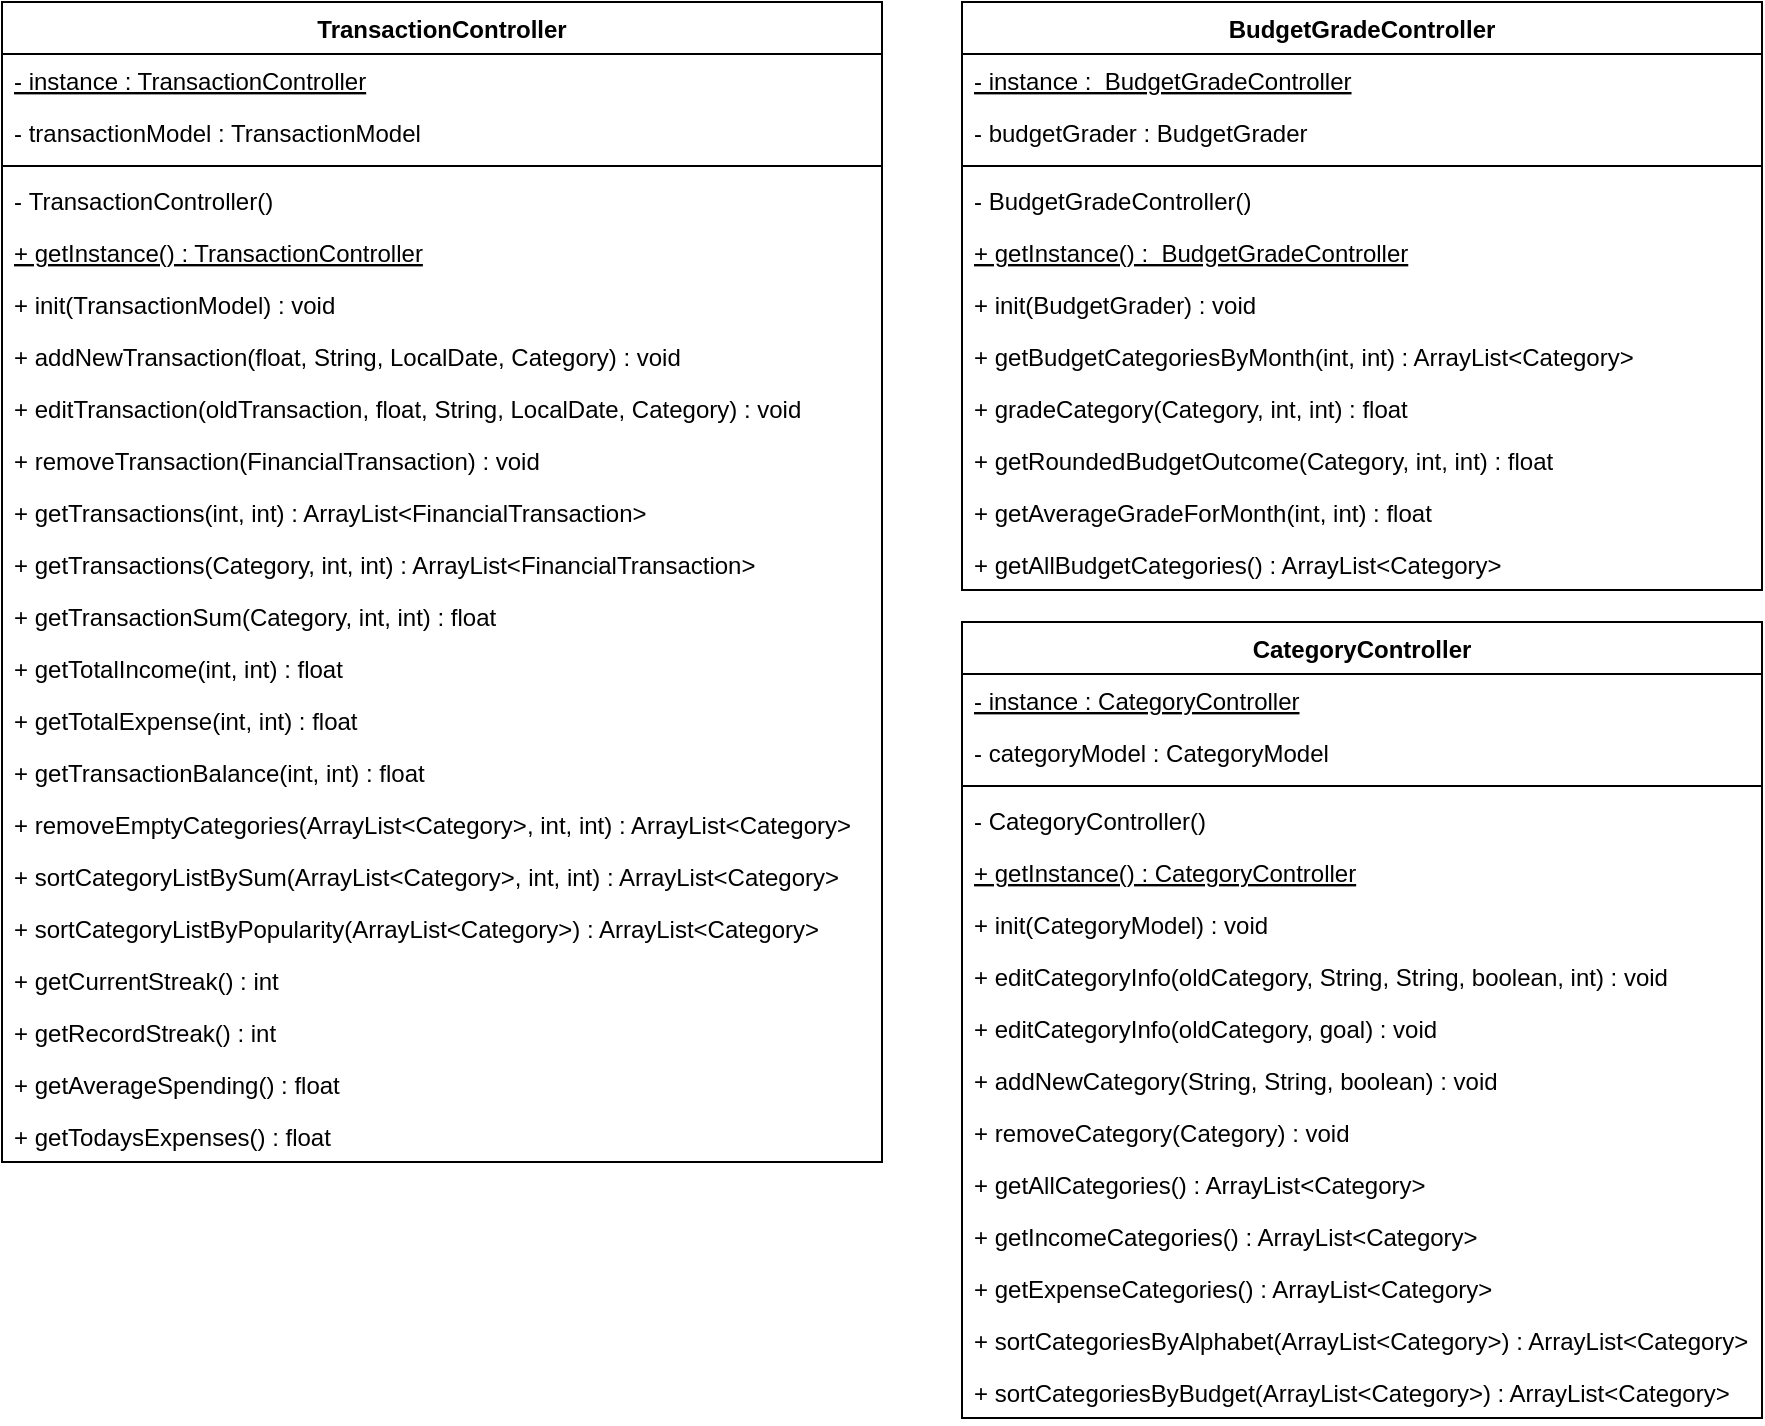 <mxfile version="15.5.8" type="github">
  <diagram id="e5ySj3aZHfBaEBQDJ8qI" name="Page-1">
    <mxGraphModel dx="994" dy="482" grid="1" gridSize="10" guides="1" tooltips="1" connect="1" arrows="1" fold="1" page="1" pageScale="1" pageWidth="850" pageHeight="1100" math="0" shadow="0">
      <root>
        <mxCell id="0" />
        <mxCell id="1" parent="0" />
        <mxCell id="KfeeA3AMSUTKs20e_gZO-1" value="TransactionController" style="swimlane;fontStyle=1;align=center;verticalAlign=top;childLayout=stackLayout;horizontal=1;startSize=26;horizontalStack=0;resizeParent=1;resizeParentMax=0;resizeLast=0;collapsible=1;marginBottom=0;" parent="1" vertex="1">
          <mxGeometry x="40" y="40" width="440" height="580" as="geometry">
            <mxRectangle x="40" y="40" width="90" height="26" as="alternateBounds" />
          </mxGeometry>
        </mxCell>
        <mxCell id="U4Fe7MWmoBGSbgianJ4c-8" value="- instance : TransactionController" style="text;strokeColor=none;fillColor=none;align=left;verticalAlign=top;spacingLeft=4;spacingRight=4;overflow=hidden;rotatable=0;points=[[0,0.5],[1,0.5]];portConstraint=eastwest;fontStyle=4" parent="KfeeA3AMSUTKs20e_gZO-1" vertex="1">
          <mxGeometry y="26" width="440" height="26" as="geometry" />
        </mxCell>
        <mxCell id="KfeeA3AMSUTKs20e_gZO-2" value="- transactionModel : TransactionModel" style="text;strokeColor=none;fillColor=none;align=left;verticalAlign=top;spacingLeft=4;spacingRight=4;overflow=hidden;rotatable=0;points=[[0,0.5],[1,0.5]];portConstraint=eastwest;fontStyle=0" parent="KfeeA3AMSUTKs20e_gZO-1" vertex="1">
          <mxGeometry y="52" width="440" height="26" as="geometry" />
        </mxCell>
        <mxCell id="KfeeA3AMSUTKs20e_gZO-3" value="" style="line;strokeWidth=1;fillColor=none;align=left;verticalAlign=middle;spacingTop=-1;spacingLeft=3;spacingRight=3;rotatable=0;labelPosition=right;points=[];portConstraint=eastwest;" parent="KfeeA3AMSUTKs20e_gZO-1" vertex="1">
          <mxGeometry y="78" width="440" height="8" as="geometry" />
        </mxCell>
        <mxCell id="U4Fe7MWmoBGSbgianJ4c-9" value="- TransactionController()" style="text;strokeColor=none;fillColor=none;align=left;verticalAlign=top;spacingLeft=4;spacingRight=4;overflow=hidden;rotatable=0;points=[[0,0.5],[1,0.5]];portConstraint=eastwest;" parent="KfeeA3AMSUTKs20e_gZO-1" vertex="1">
          <mxGeometry y="86" width="440" height="26" as="geometry" />
        </mxCell>
        <mxCell id="U4Fe7MWmoBGSbgianJ4c-10" value="+ getInstance() : TransactionController" style="text;strokeColor=none;fillColor=none;align=left;verticalAlign=top;spacingLeft=4;spacingRight=4;overflow=hidden;rotatable=0;points=[[0,0.5],[1,0.5]];portConstraint=eastwest;fontStyle=4" parent="KfeeA3AMSUTKs20e_gZO-1" vertex="1">
          <mxGeometry y="112" width="440" height="26" as="geometry" />
        </mxCell>
        <mxCell id="dfXW_MGQm_axsrbuTn6o-1" value="+ init(TransactionModel) : void" style="text;strokeColor=none;fillColor=none;align=left;verticalAlign=top;spacingLeft=4;spacingRight=4;overflow=hidden;rotatable=0;points=[[0,0.5],[1,0.5]];portConstraint=eastwest;fontStyle=0" parent="KfeeA3AMSUTKs20e_gZO-1" vertex="1">
          <mxGeometry y="138" width="440" height="26" as="geometry" />
        </mxCell>
        <mxCell id="KfeeA3AMSUTKs20e_gZO-9" value="+ addNewTransaction(float, String, LocalDate, Category) : void" style="text;strokeColor=none;fillColor=none;align=left;verticalAlign=top;spacingLeft=4;spacingRight=4;overflow=hidden;rotatable=0;points=[[0,0.5],[1,0.5]];portConstraint=eastwest;fontStyle=0" parent="KfeeA3AMSUTKs20e_gZO-1" vertex="1">
          <mxGeometry y="164" width="440" height="26" as="geometry" />
        </mxCell>
        <mxCell id="KfeeA3AMSUTKs20e_gZO-10" value="+ editTransaction(oldTransaction, float, String, LocalDate, Category) : void" style="text;strokeColor=none;fillColor=none;align=left;verticalAlign=top;spacingLeft=4;spacingRight=4;overflow=hidden;rotatable=0;points=[[0,0.5],[1,0.5]];portConstraint=eastwest;fontStyle=0" parent="KfeeA3AMSUTKs20e_gZO-1" vertex="1">
          <mxGeometry y="190" width="440" height="26" as="geometry" />
        </mxCell>
        <mxCell id="KfeeA3AMSUTKs20e_gZO-11" value="+ removeTransaction(FinancialTransaction) : void" style="text;strokeColor=none;fillColor=none;align=left;verticalAlign=top;spacingLeft=4;spacingRight=4;overflow=hidden;rotatable=0;points=[[0,0.5],[1,0.5]];portConstraint=eastwest;fontStyle=0" parent="KfeeA3AMSUTKs20e_gZO-1" vertex="1">
          <mxGeometry y="216" width="440" height="26" as="geometry" />
        </mxCell>
        <mxCell id="KfeeA3AMSUTKs20e_gZO-14" value="+ getTransactions(int, int) : ArrayList&lt;FinancialTransaction&gt;" style="text;strokeColor=none;fillColor=none;align=left;verticalAlign=top;spacingLeft=4;spacingRight=4;overflow=hidden;rotatable=0;points=[[0,0.5],[1,0.5]];portConstraint=eastwest;fontStyle=0" parent="KfeeA3AMSUTKs20e_gZO-1" vertex="1">
          <mxGeometry y="242" width="440" height="26" as="geometry" />
        </mxCell>
        <mxCell id="KfeeA3AMSUTKs20e_gZO-15" value="+ getTransactions(Category, int, int) : ArrayList&lt;FinancialTransaction&gt;" style="text;strokeColor=none;fillColor=none;align=left;verticalAlign=top;spacingLeft=4;spacingRight=4;overflow=hidden;rotatable=0;points=[[0,0.5],[1,0.5]];portConstraint=eastwest;fontStyle=0" parent="KfeeA3AMSUTKs20e_gZO-1" vertex="1">
          <mxGeometry y="268" width="440" height="26" as="geometry" />
        </mxCell>
        <mxCell id="KfeeA3AMSUTKs20e_gZO-19" value="+ getTransactionSum(Category, int, int) : float" style="text;strokeColor=none;fillColor=none;align=left;verticalAlign=top;spacingLeft=4;spacingRight=4;overflow=hidden;rotatable=0;points=[[0,0.5],[1,0.5]];portConstraint=eastwest;fontStyle=0" parent="KfeeA3AMSUTKs20e_gZO-1" vertex="1">
          <mxGeometry y="294" width="440" height="26" as="geometry" />
        </mxCell>
        <mxCell id="xtrkxpOBvdil9Jt7UQKR-2" value="+ getTotalIncome(int, int) : float" style="text;strokeColor=none;fillColor=none;align=left;verticalAlign=top;spacingLeft=4;spacingRight=4;overflow=hidden;rotatable=0;points=[[0,0.5],[1,0.5]];portConstraint=eastwest;fontStyle=0" parent="KfeeA3AMSUTKs20e_gZO-1" vertex="1">
          <mxGeometry y="320" width="440" height="26" as="geometry" />
        </mxCell>
        <mxCell id="xtrkxpOBvdil9Jt7UQKR-1" value="+ getTotalExpense(int, int) : float" style="text;strokeColor=none;fillColor=none;align=left;verticalAlign=top;spacingLeft=4;spacingRight=4;overflow=hidden;rotatable=0;points=[[0,0.5],[1,0.5]];portConstraint=eastwest;fontStyle=0" parent="KfeeA3AMSUTKs20e_gZO-1" vertex="1">
          <mxGeometry y="346" width="440" height="26" as="geometry" />
        </mxCell>
        <mxCell id="hTDjkcisJyXoNsfexby--5" value="+ getTransactionBalance(int, int) : float" style="text;strokeColor=none;fillColor=none;align=left;verticalAlign=top;spacingLeft=4;spacingRight=4;overflow=hidden;rotatable=0;points=[[0,0.5],[1,0.5]];portConstraint=eastwest;fontStyle=0" parent="KfeeA3AMSUTKs20e_gZO-1" vertex="1">
          <mxGeometry y="372" width="440" height="26" as="geometry" />
        </mxCell>
        <mxCell id="kj_NCMUxmGCvKpjCwoq8-6" value="+ removeEmptyCategories(ArrayList&lt;Category&gt;, int, int) : ArrayList&lt;Category&gt;" style="text;strokeColor=none;fillColor=none;align=left;verticalAlign=top;spacingLeft=4;spacingRight=4;overflow=hidden;rotatable=0;points=[[0,0.5],[1,0.5]];portConstraint=eastwest;fontStyle=0" parent="KfeeA3AMSUTKs20e_gZO-1" vertex="1">
          <mxGeometry y="398" width="440" height="26" as="geometry" />
        </mxCell>
        <mxCell id="kj_NCMUxmGCvKpjCwoq8-7" value="+ sortCategoryListBySum(ArrayList&lt;Category&gt;, int, int) : ArrayList&lt;Category&gt;" style="text;strokeColor=none;fillColor=none;align=left;verticalAlign=top;spacingLeft=4;spacingRight=4;overflow=hidden;rotatable=0;points=[[0,0.5],[1,0.5]];portConstraint=eastwest;fontStyle=0" parent="KfeeA3AMSUTKs20e_gZO-1" vertex="1">
          <mxGeometry y="424" width="440" height="26" as="geometry" />
        </mxCell>
        <mxCell id="kj_NCMUxmGCvKpjCwoq8-8" value="+ sortCategoryListByPopularity(ArrayList&lt;Category&gt;) : ArrayList&lt;Category&gt;" style="text;strokeColor=none;fillColor=none;align=left;verticalAlign=top;spacingLeft=4;spacingRight=4;overflow=hidden;rotatable=0;points=[[0,0.5],[1,0.5]];portConstraint=eastwest;fontStyle=0" parent="KfeeA3AMSUTKs20e_gZO-1" vertex="1">
          <mxGeometry y="450" width="440" height="26" as="geometry" />
        </mxCell>
        <mxCell id="kj_NCMUxmGCvKpjCwoq8-15" value="+ getCurrentStreak() : int" style="text;strokeColor=none;fillColor=none;align=left;verticalAlign=top;spacingLeft=4;spacingRight=4;overflow=hidden;rotatable=0;points=[[0,0.5],[1,0.5]];portConstraint=eastwest;fontStyle=0" parent="KfeeA3AMSUTKs20e_gZO-1" vertex="1">
          <mxGeometry y="476" width="440" height="26" as="geometry" />
        </mxCell>
        <mxCell id="kj_NCMUxmGCvKpjCwoq8-16" value="+ getRecordStreak() : int" style="text;strokeColor=none;fillColor=none;align=left;verticalAlign=top;spacingLeft=4;spacingRight=4;overflow=hidden;rotatable=0;points=[[0,0.5],[1,0.5]];portConstraint=eastwest;fontStyle=0" parent="KfeeA3AMSUTKs20e_gZO-1" vertex="1">
          <mxGeometry y="502" width="440" height="26" as="geometry" />
        </mxCell>
        <mxCell id="U4Fe7MWmoBGSbgianJ4c-23" value="+ getAverageSpending() : float" style="text;strokeColor=none;fillColor=none;align=left;verticalAlign=top;spacingLeft=4;spacingRight=4;overflow=hidden;rotatable=0;points=[[0,0.5],[1,0.5]];portConstraint=eastwest;fontStyle=0" parent="KfeeA3AMSUTKs20e_gZO-1" vertex="1">
          <mxGeometry y="528" width="440" height="26" as="geometry" />
        </mxCell>
        <mxCell id="U4Fe7MWmoBGSbgianJ4c-24" value="+ getTodaysExpenses() : float" style="text;strokeColor=none;fillColor=none;align=left;verticalAlign=top;spacingLeft=4;spacingRight=4;overflow=hidden;rotatable=0;points=[[0,0.5],[1,0.5]];portConstraint=eastwest;fontStyle=0" parent="KfeeA3AMSUTKs20e_gZO-1" vertex="1">
          <mxGeometry y="554" width="440" height="26" as="geometry" />
        </mxCell>
        <mxCell id="U4Fe7MWmoBGSbgianJ4c-1" value="BudgetGradeController" style="swimlane;fontStyle=1;align=center;verticalAlign=top;childLayout=stackLayout;horizontal=1;startSize=26;horizontalStack=0;resizeParent=1;resizeParentMax=0;resizeLast=0;collapsible=1;marginBottom=0;" parent="1" vertex="1">
          <mxGeometry x="520" y="40" width="400" height="294" as="geometry" />
        </mxCell>
        <mxCell id="U4Fe7MWmoBGSbgianJ4c-5" value="- instance :  BudgetGradeController" style="text;strokeColor=none;fillColor=none;align=left;verticalAlign=top;spacingLeft=4;spacingRight=4;overflow=hidden;rotatable=0;points=[[0,0.5],[1,0.5]];portConstraint=eastwest;fontStyle=4" parent="U4Fe7MWmoBGSbgianJ4c-1" vertex="1">
          <mxGeometry y="26" width="400" height="26" as="geometry" />
        </mxCell>
        <mxCell id="kj_NCMUxmGCvKpjCwoq8-2" value="- budgetGrader : BudgetGrader " style="text;strokeColor=none;fillColor=none;align=left;verticalAlign=top;spacingLeft=4;spacingRight=4;overflow=hidden;rotatable=0;points=[[0,0.5],[1,0.5]];portConstraint=eastwest;fontStyle=0" parent="U4Fe7MWmoBGSbgianJ4c-1" vertex="1">
          <mxGeometry y="52" width="400" height="26" as="geometry" />
        </mxCell>
        <mxCell id="U4Fe7MWmoBGSbgianJ4c-3" value="" style="line;strokeWidth=1;fillColor=none;align=left;verticalAlign=middle;spacingTop=-1;spacingLeft=3;spacingRight=3;rotatable=0;labelPosition=right;points=[];portConstraint=eastwest;" parent="U4Fe7MWmoBGSbgianJ4c-1" vertex="1">
          <mxGeometry y="78" width="400" height="8" as="geometry" />
        </mxCell>
        <mxCell id="U4Fe7MWmoBGSbgianJ4c-6" value="- BudgetGradeController()" style="text;strokeColor=none;fillColor=none;align=left;verticalAlign=top;spacingLeft=4;spacingRight=4;overflow=hidden;rotatable=0;points=[[0,0.5],[1,0.5]];portConstraint=eastwest;" parent="U4Fe7MWmoBGSbgianJ4c-1" vertex="1">
          <mxGeometry y="86" width="400" height="26" as="geometry" />
        </mxCell>
        <mxCell id="U4Fe7MWmoBGSbgianJ4c-7" value="+ getInstance() :  BudgetGradeController" style="text;strokeColor=none;fillColor=none;align=left;verticalAlign=top;spacingLeft=4;spacingRight=4;overflow=hidden;rotatable=0;points=[[0,0.5],[1,0.5]];portConstraint=eastwest;fontStyle=4" parent="U4Fe7MWmoBGSbgianJ4c-1" vertex="1">
          <mxGeometry y="112" width="400" height="26" as="geometry" />
        </mxCell>
        <mxCell id="dfXW_MGQm_axsrbuTn6o-2" value="+ init(BudgetGrader) : void" style="text;strokeColor=none;fillColor=none;align=left;verticalAlign=top;spacingLeft=4;spacingRight=4;overflow=hidden;rotatable=0;points=[[0,0.5],[1,0.5]];portConstraint=eastwest;" parent="U4Fe7MWmoBGSbgianJ4c-1" vertex="1">
          <mxGeometry y="138" width="400" height="26" as="geometry" />
        </mxCell>
        <mxCell id="kj_NCMUxmGCvKpjCwoq8-9" value="+ getBudgetCategoriesByMonth(int, int) : ArrayList&lt;Category&gt;" style="text;strokeColor=none;fillColor=none;align=left;verticalAlign=top;spacingLeft=4;spacingRight=4;overflow=hidden;rotatable=0;points=[[0,0.5],[1,0.5]];portConstraint=eastwest;fontStyle=0" parent="U4Fe7MWmoBGSbgianJ4c-1" vertex="1">
          <mxGeometry y="164" width="400" height="26" as="geometry" />
        </mxCell>
        <mxCell id="kj_NCMUxmGCvKpjCwoq8-10" value="+ gradeCategory(Category, int, int) : float" style="text;strokeColor=none;fillColor=none;align=left;verticalAlign=top;spacingLeft=4;spacingRight=4;overflow=hidden;rotatable=0;points=[[0,0.5],[1,0.5]];portConstraint=eastwest;fontStyle=0" parent="U4Fe7MWmoBGSbgianJ4c-1" vertex="1">
          <mxGeometry y="190" width="400" height="26" as="geometry" />
        </mxCell>
        <mxCell id="kj_NCMUxmGCvKpjCwoq8-11" value="+ getRoundedBudgetOutcome(Category, int, int) : float" style="text;strokeColor=none;fillColor=none;align=left;verticalAlign=top;spacingLeft=4;spacingRight=4;overflow=hidden;rotatable=0;points=[[0,0.5],[1,0.5]];portConstraint=eastwest;fontStyle=0" parent="U4Fe7MWmoBGSbgianJ4c-1" vertex="1">
          <mxGeometry y="216" width="400" height="26" as="geometry" />
        </mxCell>
        <mxCell id="kj_NCMUxmGCvKpjCwoq8-12" value="+ getAverageGradeForMonth(int, int) : float" style="text;strokeColor=none;fillColor=none;align=left;verticalAlign=top;spacingLeft=4;spacingRight=4;overflow=hidden;rotatable=0;points=[[0,0.5],[1,0.5]];portConstraint=eastwest;fontStyle=0" parent="U4Fe7MWmoBGSbgianJ4c-1" vertex="1">
          <mxGeometry y="242" width="400" height="26" as="geometry" />
        </mxCell>
        <mxCell id="kj_NCMUxmGCvKpjCwoq8-14" value="+ getAllBudgetCategories() : ArrayList&lt;Category&gt;" style="text;strokeColor=none;fillColor=none;align=left;verticalAlign=top;spacingLeft=4;spacingRight=4;overflow=hidden;rotatable=0;points=[[0,0.5],[1,0.5]];portConstraint=eastwest;fontStyle=0" parent="U4Fe7MWmoBGSbgianJ4c-1" vertex="1">
          <mxGeometry y="268" width="400" height="26" as="geometry" />
        </mxCell>
        <mxCell id="U4Fe7MWmoBGSbgianJ4c-16" value="CategoryController" style="swimlane;fontStyle=1;align=center;verticalAlign=top;childLayout=stackLayout;horizontal=1;startSize=26;horizontalStack=0;resizeParent=1;resizeParentMax=0;resizeLast=0;collapsible=1;marginBottom=0;" parent="1" vertex="1">
          <mxGeometry x="520" y="350" width="400" height="398" as="geometry" />
        </mxCell>
        <mxCell id="U4Fe7MWmoBGSbgianJ4c-20" value="- instance : CategoryController" style="text;strokeColor=none;fillColor=none;align=left;verticalAlign=top;spacingLeft=4;spacingRight=4;overflow=hidden;rotatable=0;points=[[0,0.5],[1,0.5]];portConstraint=eastwest;fontStyle=4" parent="U4Fe7MWmoBGSbgianJ4c-16" vertex="1">
          <mxGeometry y="26" width="400" height="26" as="geometry" />
        </mxCell>
        <mxCell id="U4Fe7MWmoBGSbgianJ4c-19" value="- categoryModel : CategoryModel " style="text;strokeColor=none;fillColor=none;align=left;verticalAlign=top;spacingLeft=4;spacingRight=4;overflow=hidden;rotatable=0;points=[[0,0.5],[1,0.5]];portConstraint=eastwest;" parent="U4Fe7MWmoBGSbgianJ4c-16" vertex="1">
          <mxGeometry y="52" width="400" height="26" as="geometry" />
        </mxCell>
        <mxCell id="U4Fe7MWmoBGSbgianJ4c-18" value="" style="line;strokeWidth=1;fillColor=none;align=left;verticalAlign=middle;spacingTop=-1;spacingLeft=3;spacingRight=3;rotatable=0;labelPosition=right;points=[];portConstraint=eastwest;" parent="U4Fe7MWmoBGSbgianJ4c-16" vertex="1">
          <mxGeometry y="78" width="400" height="8" as="geometry" />
        </mxCell>
        <mxCell id="U4Fe7MWmoBGSbgianJ4c-21" value="- CategoryController()" style="text;strokeColor=none;fillColor=none;align=left;verticalAlign=top;spacingLeft=4;spacingRight=4;overflow=hidden;rotatable=0;points=[[0,0.5],[1,0.5]];portConstraint=eastwest;" parent="U4Fe7MWmoBGSbgianJ4c-16" vertex="1">
          <mxGeometry y="86" width="400" height="26" as="geometry" />
        </mxCell>
        <mxCell id="U4Fe7MWmoBGSbgianJ4c-22" value="+ getInstance() : CategoryController" style="text;strokeColor=none;fillColor=none;align=left;verticalAlign=top;spacingLeft=4;spacingRight=4;overflow=hidden;rotatable=0;points=[[0,0.5],[1,0.5]];portConstraint=eastwest;fontStyle=4" parent="U4Fe7MWmoBGSbgianJ4c-16" vertex="1">
          <mxGeometry y="112" width="400" height="26" as="geometry" />
        </mxCell>
        <mxCell id="dfXW_MGQm_axsrbuTn6o-3" value="+ init(CategoryModel) : void" style="text;strokeColor=none;fillColor=none;align=left;verticalAlign=top;spacingLeft=4;spacingRight=4;overflow=hidden;rotatable=0;points=[[0,0.5],[1,0.5]];portConstraint=eastwest;" parent="U4Fe7MWmoBGSbgianJ4c-16" vertex="1">
          <mxGeometry y="138" width="400" height="26" as="geometry" />
        </mxCell>
        <mxCell id="KfeeA3AMSUTKs20e_gZO-6" value="+ editCategoryInfo(oldCategory, String, String, boolean, int) : void&#xa;" style="text;strokeColor=none;fillColor=none;align=left;verticalAlign=top;spacingLeft=4;spacingRight=4;overflow=hidden;rotatable=0;points=[[0,0.5],[1,0.5]];portConstraint=eastwest;fontStyle=0" parent="U4Fe7MWmoBGSbgianJ4c-16" vertex="1">
          <mxGeometry y="164" width="400" height="26" as="geometry" />
        </mxCell>
        <mxCell id="kj_NCMUxmGCvKpjCwoq8-3" value="+ editCategoryInfo(oldCategory, goal) : void&#xa;" style="text;strokeColor=none;fillColor=none;align=left;verticalAlign=top;spacingLeft=4;spacingRight=4;overflow=hidden;rotatable=0;points=[[0,0.5],[1,0.5]];portConstraint=eastwest;fontStyle=0" parent="U4Fe7MWmoBGSbgianJ4c-16" vertex="1">
          <mxGeometry y="190" width="400" height="26" as="geometry" />
        </mxCell>
        <mxCell id="KfeeA3AMSUTKs20e_gZO-7" value="+ addNewCategory(String, String, boolean) : void&#xa;" style="text;strokeColor=none;fillColor=none;align=left;verticalAlign=top;spacingLeft=4;spacingRight=4;overflow=hidden;rotatable=0;points=[[0,0.5],[1,0.5]];portConstraint=eastwest;fontStyle=0" parent="U4Fe7MWmoBGSbgianJ4c-16" vertex="1">
          <mxGeometry y="216" width="400" height="26" as="geometry" />
        </mxCell>
        <mxCell id="KfeeA3AMSUTKs20e_gZO-8" value="+ removeCategory(Category) : void&#xa;" style="text;strokeColor=none;fillColor=none;align=left;verticalAlign=top;spacingLeft=4;spacingRight=4;overflow=hidden;rotatable=0;points=[[0,0.5],[1,0.5]];portConstraint=eastwest;fontStyle=0" parent="U4Fe7MWmoBGSbgianJ4c-16" vertex="1">
          <mxGeometry y="242" width="400" height="26" as="geometry" />
        </mxCell>
        <mxCell id="hTDjkcisJyXoNsfexby--2" value="+ getAllCategories() : ArrayList&lt;Category&gt;&#xa;" style="text;strokeColor=none;fillColor=none;align=left;verticalAlign=top;spacingLeft=4;spacingRight=4;overflow=hidden;rotatable=0;points=[[0,0.5],[1,0.5]];portConstraint=eastwest;fontStyle=0" parent="U4Fe7MWmoBGSbgianJ4c-16" vertex="1">
          <mxGeometry y="268" width="400" height="26" as="geometry" />
        </mxCell>
        <mxCell id="hTDjkcisJyXoNsfexby--3" value="+ getIncomeCategories() : ArrayList&lt;Category&gt;&#xa;" style="text;strokeColor=none;fillColor=none;align=left;verticalAlign=top;spacingLeft=4;spacingRight=4;overflow=hidden;rotatable=0;points=[[0,0.5],[1,0.5]];portConstraint=eastwest;fontStyle=0" parent="U4Fe7MWmoBGSbgianJ4c-16" vertex="1">
          <mxGeometry y="294" width="400" height="26" as="geometry" />
        </mxCell>
        <mxCell id="hTDjkcisJyXoNsfexby--4" value="+ getExpenseCategories() : ArrayList&lt;Category&gt;&#xa;" style="text;strokeColor=none;fillColor=none;align=left;verticalAlign=top;spacingLeft=4;spacingRight=4;overflow=hidden;rotatable=0;points=[[0,0.5],[1,0.5]];portConstraint=eastwest;fontStyle=0" parent="U4Fe7MWmoBGSbgianJ4c-16" vertex="1">
          <mxGeometry y="320" width="400" height="26" as="geometry" />
        </mxCell>
        <mxCell id="kj_NCMUxmGCvKpjCwoq8-4" value="+ sortCategoriesByAlphabet(ArrayList&lt;Category&gt;) : ArrayList&lt;Category&gt;" style="text;strokeColor=none;fillColor=none;align=left;verticalAlign=top;spacingLeft=4;spacingRight=4;overflow=hidden;rotatable=0;points=[[0,0.5],[1,0.5]];portConstraint=eastwest;fontStyle=0" parent="U4Fe7MWmoBGSbgianJ4c-16" vertex="1">
          <mxGeometry y="346" width="400" height="26" as="geometry" />
        </mxCell>
        <mxCell id="kj_NCMUxmGCvKpjCwoq8-5" value="+ sortCategoriesByBudget(ArrayList&lt;Category&gt;) : ArrayList&lt;Category&gt;" style="text;strokeColor=none;fillColor=none;align=left;verticalAlign=top;spacingLeft=4;spacingRight=4;overflow=hidden;rotatable=0;points=[[0,0.5],[1,0.5]];portConstraint=eastwest;fontStyle=0" parent="U4Fe7MWmoBGSbgianJ4c-16" vertex="1">
          <mxGeometry y="372" width="400" height="26" as="geometry" />
        </mxCell>
      </root>
    </mxGraphModel>
  </diagram>
</mxfile>
